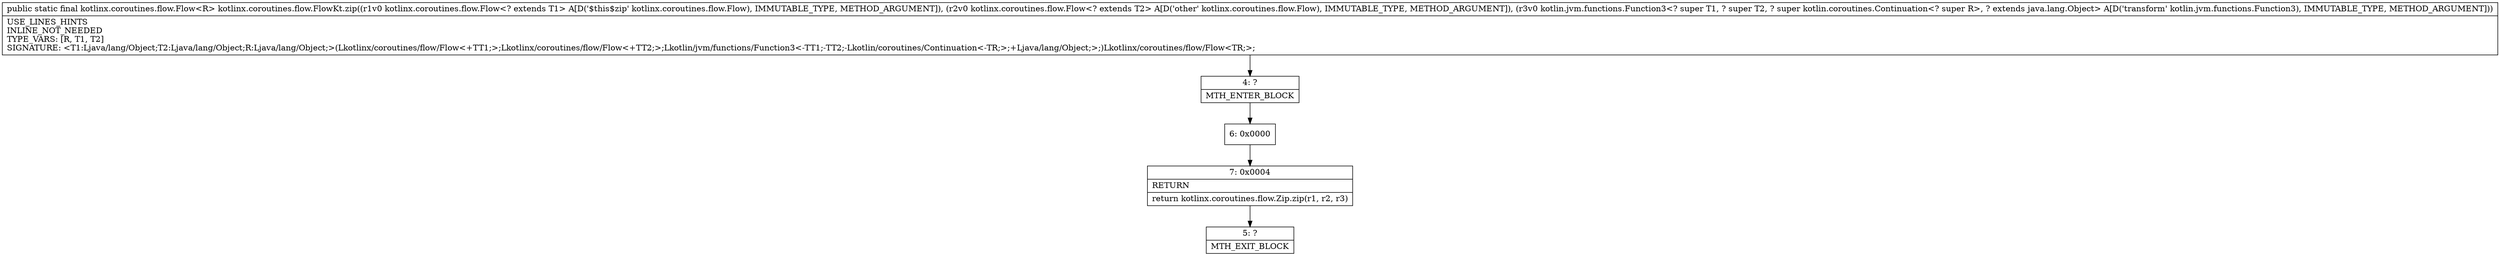digraph "CFG forkotlinx.coroutines.flow.FlowKt.zip(Lkotlinx\/coroutines\/flow\/Flow;Lkotlinx\/coroutines\/flow\/Flow;Lkotlin\/jvm\/functions\/Function3;)Lkotlinx\/coroutines\/flow\/Flow;" {
Node_4 [shape=record,label="{4\:\ ?|MTH_ENTER_BLOCK\l}"];
Node_6 [shape=record,label="{6\:\ 0x0000}"];
Node_7 [shape=record,label="{7\:\ 0x0004|RETURN\l|return kotlinx.coroutines.flow.Zip.zip(r1, r2, r3)\l}"];
Node_5 [shape=record,label="{5\:\ ?|MTH_EXIT_BLOCK\l}"];
MethodNode[shape=record,label="{public static final kotlinx.coroutines.flow.Flow\<R\> kotlinx.coroutines.flow.FlowKt.zip((r1v0 kotlinx.coroutines.flow.Flow\<? extends T1\> A[D('$this$zip' kotlinx.coroutines.flow.Flow), IMMUTABLE_TYPE, METHOD_ARGUMENT]), (r2v0 kotlinx.coroutines.flow.Flow\<? extends T2\> A[D('other' kotlinx.coroutines.flow.Flow), IMMUTABLE_TYPE, METHOD_ARGUMENT]), (r3v0 kotlin.jvm.functions.Function3\<? super T1, ? super T2, ? super kotlin.coroutines.Continuation\<? super R\>, ? extends java.lang.Object\> A[D('transform' kotlin.jvm.functions.Function3), IMMUTABLE_TYPE, METHOD_ARGUMENT]))  | USE_LINES_HINTS\lINLINE_NOT_NEEDED\lTYPE_VARS: [R, T1, T2]\lSIGNATURE: \<T1:Ljava\/lang\/Object;T2:Ljava\/lang\/Object;R:Ljava\/lang\/Object;\>(Lkotlinx\/coroutines\/flow\/Flow\<+TT1;\>;Lkotlinx\/coroutines\/flow\/Flow\<+TT2;\>;Lkotlin\/jvm\/functions\/Function3\<\-TT1;\-TT2;\-Lkotlin\/coroutines\/Continuation\<\-TR;\>;+Ljava\/lang\/Object;\>;)Lkotlinx\/coroutines\/flow\/Flow\<TR;\>;\l}"];
MethodNode -> Node_4;Node_4 -> Node_6;
Node_6 -> Node_7;
Node_7 -> Node_5;
}

